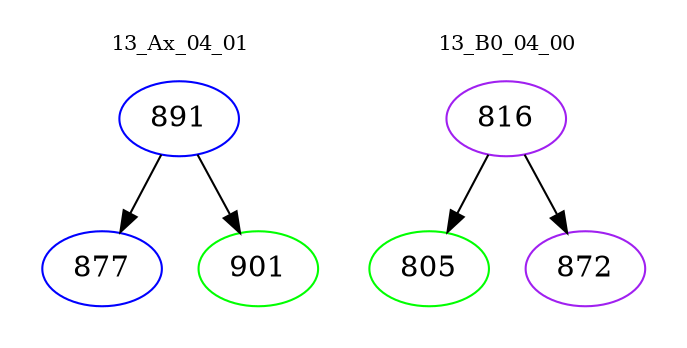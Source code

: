 digraph{
subgraph cluster_0 {
color = white
label = "13_Ax_04_01";
fontsize=10;
T0_891 [label="891", color="blue"]
T0_891 -> T0_877 [color="black"]
T0_877 [label="877", color="blue"]
T0_891 -> T0_901 [color="black"]
T0_901 [label="901", color="green"]
}
subgraph cluster_1 {
color = white
label = "13_B0_04_00";
fontsize=10;
T1_816 [label="816", color="purple"]
T1_816 -> T1_805 [color="black"]
T1_805 [label="805", color="green"]
T1_816 -> T1_872 [color="black"]
T1_872 [label="872", color="purple"]
}
}
